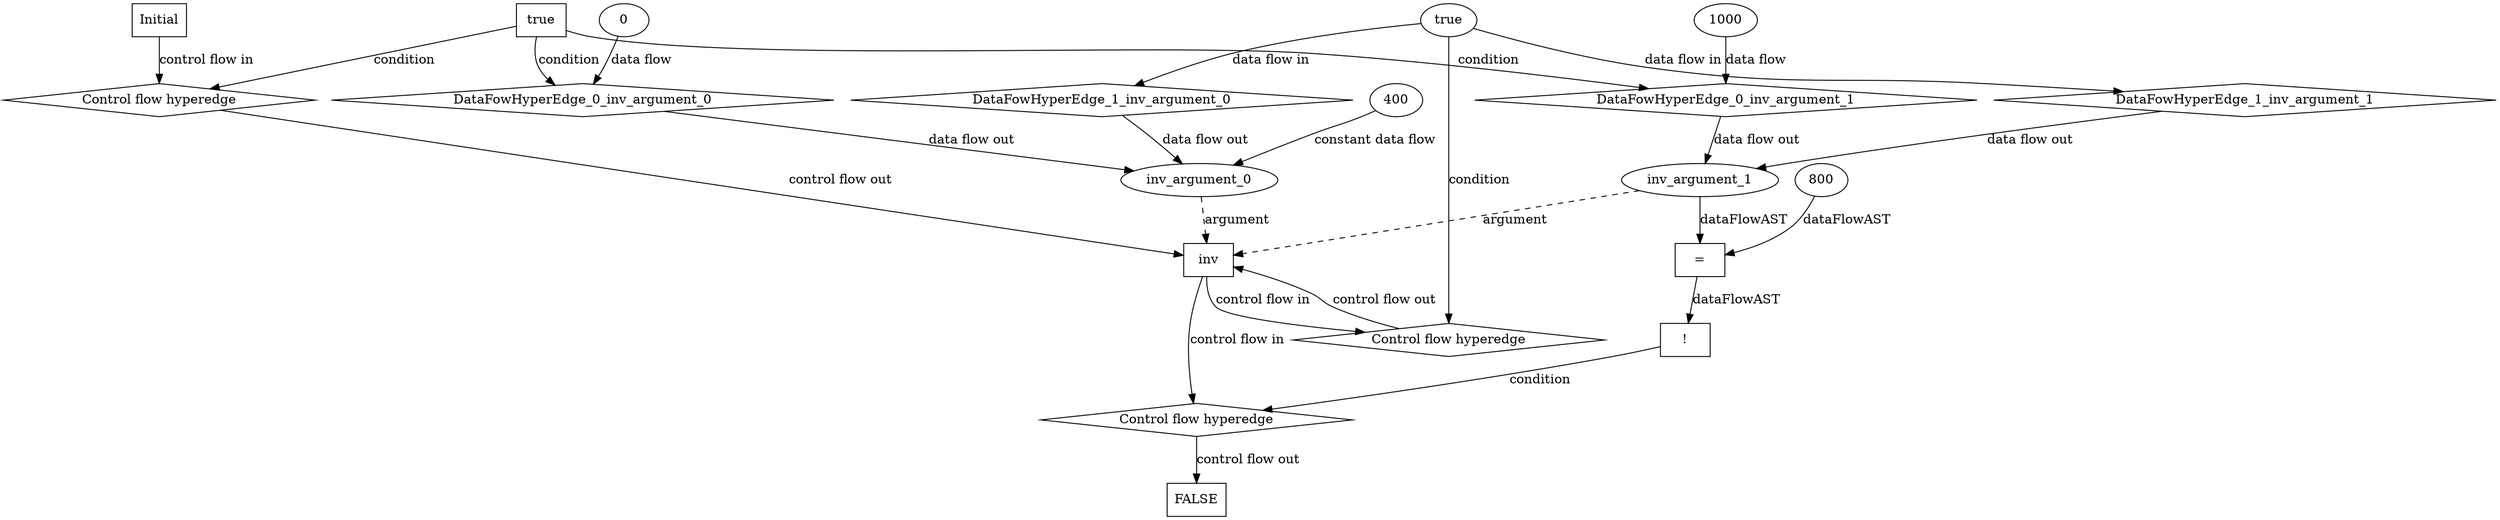 digraph dag {
"inv" [label="inv" nodeName="inv" class=cfn  shape="rect"];
FALSE [label="FALSE" nodeName=FALSE class=cfn  shape="rect"];
Initial [label="Initial" nodeName=Initial class=cfn  shape="rect"];
ControlFowHyperEdge_0 [label="Control flow hyperedge" nodeName=ControlFowHyperEdge_0 class=controlFlowHyperEdge shape="diamond"];
"Initial" -> ControlFowHyperEdge_0 [label="control flow in"]
ControlFowHyperEdge_0 -> "inv" [label="control flow out"]
ControlFowHyperEdge_1 [label="Control flow hyperedge" nodeName=ControlFowHyperEdge_1 class=controlFlowHyperEdge shape="diamond"];
"inv" -> ControlFowHyperEdge_1 [label="control flow in"]
ControlFowHyperEdge_1 -> "inv" [label="control flow out"]
ControlFowHyperEdge_2 [label="Control flow hyperedge" nodeName=ControlFowHyperEdge_2 class=controlFlowHyperEdge shape="diamond"];
"inv" -> ControlFowHyperEdge_2 [label="control flow in"]
ControlFowHyperEdge_2 -> "FALSE" [label="control flow out"]
"inv_argument_0" [label="inv_argument_0" nodeName=argument0 class=argument  head="inv" shape="oval"];
"inv_argument_0" -> "inv"[label="argument" style="dashed"]
"inv_argument_1" [label="inv_argument_1" nodeName=argument1 class=argument  head="inv" shape="oval"];
"inv_argument_1" -> "inv"[label="argument" style="dashed"]

"true_0" [label="true" nodeName="true_0" class=true shape="rect"];
"true_0" -> "ControlFowHyperEdge_0" [label="condition"];
"xxxinv___Initial_0xxxdataFlow_0_node_0" [label="0" nodeName="xxxinv___Initial_0xxxdataFlow_0_node_0" class=Literal ];

"xxxinv___Initial_0xxxdataFlow_0_node_0" -> "DataFowHyperEdge_0_inv_argument_0" [label="data flow"];
"xxxinv___Initial_0xxxdataFlow1_node_0" [label="1000" nodeName="xxxinv___Initial_0xxxdataFlow1_node_0" class=Literal ];

"xxxinv___Initial_0xxxdataFlow1_node_0" -> "DataFowHyperEdge_0_inv_argument_1" [label="data flow"];
"xxxinv___inv_1xxxguard_0_node_0" [label="true" nodeName="xxxinv___inv_1xxxguard_0_node_0" class=BoolValue ];

"xxxinv___inv_1xxxguard_0_node_0" -> "ControlFowHyperEdge_1" [label="condition"];
"xxxFALSE___inv_2xxxguard_0_node_0" [label="!" nodeName="xxxFALSE___inv_2xxxguard_0_node_0" class=Operator shape="rect"];
"xxxFALSE___inv_2xxxguard_0_node_1" [label="=" nodeName="xxxFALSE___inv_2xxxguard_0_node_1" class=Operator  shape="rect"];
"xxxFALSE___inv_2xxxguard_0_node_3" [label="800" nodeName="xxxFALSE___inv_2xxxguard_0_node_3" class=Literal ];
"xxxFALSE___inv_2xxxguard_0_node_1" -> "xxxFALSE___inv_2xxxguard_0_node_0"[label="dataFlowAST"]
"inv_argument_1" -> "xxxFALSE___inv_2xxxguard_0_node_1"[label="dataFlowAST"]
"xxxFALSE___inv_2xxxguard_0_node_3" -> "xxxFALSE___inv_2xxxguard_0_node_1"[label="dataFlowAST"]

"xxxFALSE___inv_2xxxguard_0_node_0" -> "ControlFowHyperEdge_2" [label="condition"];
"DataFowHyperEdge_0_inv_argument_0" [label="DataFowHyperEdge_0_inv_argument_0" nodeName="DataFowHyperEdge_0_inv_argument_0" class=DataFlowHyperedge shape="diamond"];
"DataFowHyperEdge_0_inv_argument_0" -> "inv_argument_0"[label="data flow out"]
"true_0" -> "DataFowHyperEdge_0_inv_argument_0" [label="condition"];
"DataFowHyperEdge_0_inv_argument_1" [label="DataFowHyperEdge_0_inv_argument_1" nodeName="DataFowHyperEdge_0_inv_argument_1" class=DataFlowHyperedge shape="diamond"];
"DataFowHyperEdge_0_inv_argument_1" -> "inv_argument_1"[label="data flow out"]
"true_0" -> "DataFowHyperEdge_0_inv_argument_1" [label="condition"];
"DataFowHyperEdge_1_inv_argument_0" [label="DataFowHyperEdge_1_inv_argument_0" nodeName="DataFowHyperEdge_1_inv_argument_0" class=DataFlowHyperedge shape="diamond"];
"DataFowHyperEdge_1_inv_argument_0" -> "inv_argument_0"[label="data flow out"]
"xxxinv___inv_1xxxguard_0_node_0" -> "DataFowHyperEdge_1_inv_argument_0"[label="data flow in"]
"DataFowHyperEdge_1_inv_argument_1" [label="DataFowHyperEdge_1_inv_argument_1" nodeName="DataFowHyperEdge_1_inv_argument_1" class=DataFlowHyperedge shape="diamond"];
"DataFowHyperEdge_1_inv_argument_1" -> "inv_argument_1"[label="data flow out"]
"xxxinv___inv_1xxxguard_0_node_0" -> "DataFowHyperEdge_1_inv_argument_1"[label="data flow in"]
"xxxFALSE___inv_2xxxinv_argument_0_constant_400" [label="400" nodeName="xxxFALSE___inv_2xxxinv_argument_0_constant_400" class=Constant];
"xxxFALSE___inv_2xxxinv_argument_0_constant_400" -> "inv_argument_0" [label="constant data flow"];




}
